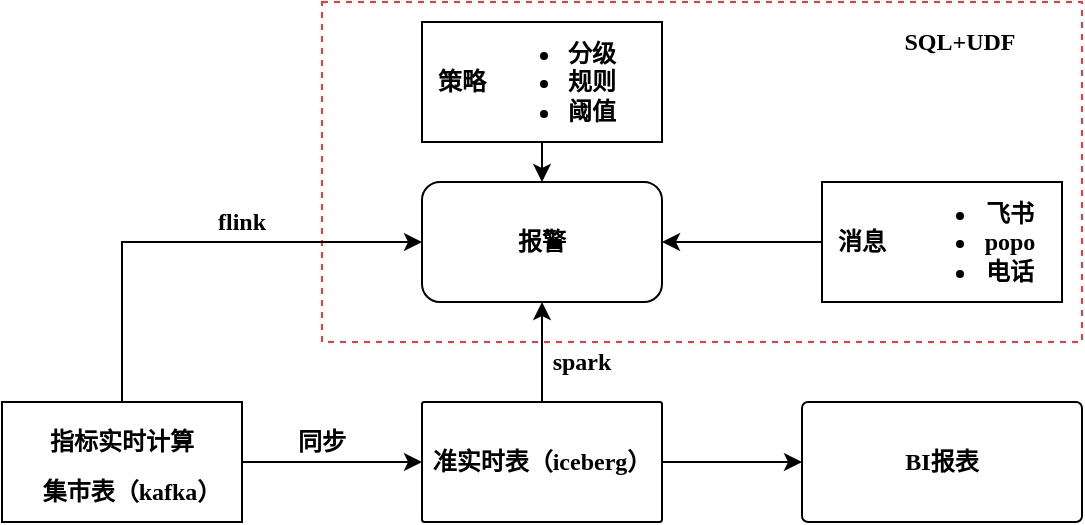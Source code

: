 <mxfile version="21.0.6" type="github">
  <diagram name="第 1 页" id="j2GRASkofOzrr11gywz8">
    <mxGraphModel dx="794" dy="515" grid="1" gridSize="10" guides="1" tooltips="1" connect="1" arrows="1" fold="1" page="1" pageScale="1" pageWidth="827" pageHeight="1169" math="0" shadow="0">
      <root>
        <mxCell id="0" />
        <mxCell id="1" parent="0" />
        <mxCell id="HokU_z_8G4_rRD86fYAd-1" value="" style="rounded=0;whiteSpace=wrap;html=1;dashed=1;fontStyle=1;strokeColor=#FF3333;fontFamily=微软雅黑;" parent="1" diagramCategory="general" diagramName="Rectangle" vertex="1">
          <mxGeometry x="270" y="160" width="380" height="170" as="geometry" />
        </mxCell>
        <mxCell id="HokU_z_8G4_rRD86fYAd-2" style="edgeStyle=orthogonalEdgeStyle;rounded=0;orthogonalLoop=1;jettySize=auto;html=1;exitX=0;exitY=0.5;exitDx=0;exitDy=0;entryX=1;entryY=0.5;entryDx=0;entryDy=0;fontStyle=1;fontFamily=微软雅黑;" parent="1" source="HokU_z_8G4_rRD86fYAd-3" target="HokU_z_8G4_rRD86fYAd-13" edge="1">
          <mxGeometry relative="1" as="geometry" />
        </mxCell>
        <mxCell id="HokU_z_8G4_rRD86fYAd-3" value="" style="rounded=0;whiteSpace=wrap;html=1;fontStyle=1;fontFamily=微软雅黑;" parent="1" diagramCategory="general" diagramName="Rectangle" vertex="1">
          <mxGeometry x="520" y="250" width="120" height="60" as="geometry" />
        </mxCell>
        <mxCell id="HokU_z_8G4_rRD86fYAd-4" style="edgeStyle=orthogonalEdgeStyle;rounded=0;orthogonalLoop=1;jettySize=auto;html=1;exitX=1;exitY=0.5;exitDx=0;exitDy=0;entryX=0;entryY=0.5;entryDx=0;entryDy=0;fontStyle=1;fontFamily=微软雅黑;" parent="1" source="HokU_z_8G4_rRD86fYAd-6" target="HokU_z_8G4_rRD86fYAd-9" edge="1">
          <mxGeometry relative="1" as="geometry" />
        </mxCell>
        <mxCell id="HokU_z_8G4_rRD86fYAd-5" style="edgeStyle=orthogonalEdgeStyle;rounded=0;orthogonalLoop=1;jettySize=auto;html=1;exitX=0.5;exitY=0;exitDx=0;exitDy=0;entryX=0;entryY=0.5;entryDx=0;entryDy=0;fontStyle=1;fontFamily=微软雅黑;" parent="1" source="HokU_z_8G4_rRD86fYAd-6" target="HokU_z_8G4_rRD86fYAd-13" edge="1">
          <mxGeometry relative="1" as="geometry" />
        </mxCell>
        <mxCell id="HokU_z_8G4_rRD86fYAd-6" value="" style="rounded=0;whiteSpace=wrap;html=1;fontStyle=1;fontFamily=微软雅黑;" parent="1" vertex="1">
          <mxGeometry x="110" y="360" width="120" height="60" as="geometry" />
        </mxCell>
        <mxCell id="HokU_z_8G4_rRD86fYAd-7" style="edgeStyle=orthogonalEdgeStyle;rounded=0;orthogonalLoop=1;jettySize=auto;html=1;exitX=1;exitY=0.5;exitDx=0;exitDy=0;entryX=0;entryY=0.5;entryDx=0;entryDy=0;fontStyle=1;fontFamily=微软雅黑;" parent="1" source="HokU_z_8G4_rRD86fYAd-9" target="HokU_z_8G4_rRD86fYAd-11" edge="1">
          <mxGeometry relative="1" as="geometry" />
        </mxCell>
        <mxCell id="HokU_z_8G4_rRD86fYAd-8" style="edgeStyle=orthogonalEdgeStyle;rounded=0;orthogonalLoop=1;jettySize=auto;html=1;exitX=0.5;exitY=0;exitDx=0;exitDy=0;entryX=0.5;entryY=1;entryDx=0;entryDy=0;fontStyle=1;fontFamily=微软雅黑;" parent="1" source="HokU_z_8G4_rRD86fYAd-9" target="HokU_z_8G4_rRD86fYAd-13" edge="1">
          <mxGeometry relative="1" as="geometry" />
        </mxCell>
        <mxCell id="HokU_z_8G4_rRD86fYAd-9" value="准实时表（iceberg）" style="rounded=1;whiteSpace=wrap;html=1;fontStyle=1;arcSize=2;fontFamily=微软雅黑;" parent="1" vertex="1">
          <mxGeometry x="320" y="360" width="120" height="60" as="geometry" />
        </mxCell>
        <mxCell id="HokU_z_8G4_rRD86fYAd-10" value="同步" style="text;html=1;strokeColor=none;fillColor=none;align=center;verticalAlign=middle;whiteSpace=wrap;rounded=0;fontStyle=1;fontFamily=微软雅黑;" parent="1" vertex="1">
          <mxGeometry x="250" y="370" width="40" height="20" as="geometry" />
        </mxCell>
        <mxCell id="HokU_z_8G4_rRD86fYAd-11" value="BI报表" style="rounded=1;whiteSpace=wrap;html=1;fontStyle=1;arcSize=5;fontFamily=微软雅黑;" parent="1" vertex="1">
          <mxGeometry x="510" y="360" width="140" height="60" as="geometry" />
        </mxCell>
        <mxCell id="HokU_z_8G4_rRD86fYAd-13" value="报警" style="rounded=1;whiteSpace=wrap;html=1;fontStyle=1;fontFamily=微软雅黑;" parent="1" vertex="1">
          <mxGeometry x="320" y="250" width="120" height="60" as="geometry" />
        </mxCell>
        <mxCell id="HokU_z_8G4_rRD86fYAd-14" value="spark" style="text;html=1;strokeColor=none;fillColor=none;align=center;verticalAlign=middle;whiteSpace=wrap;rounded=0;fontStyle=1;fontFamily=微软雅黑;" parent="1" vertex="1">
          <mxGeometry x="350" y="330" width="100" height="20" as="geometry" />
        </mxCell>
        <mxCell id="HokU_z_8G4_rRD86fYAd-19" value="&lt;ul&gt;&lt;li&gt;飞书&lt;/li&gt;&lt;li&gt;popo&lt;/li&gt;&lt;li&gt;电话&lt;/li&gt;&lt;/ul&gt;" style="text;html=1;strokeColor=none;fillColor=none;align=center;verticalAlign=middle;whiteSpace=wrap;rounded=0;fontStyle=1;fontFamily=微软雅黑;" parent="1" diagramCategory="general" diagramName="text" vertex="1">
          <mxGeometry x="549" y="260" width="90" height="40" as="geometry" />
        </mxCell>
        <mxCell id="HokU_z_8G4_rRD86fYAd-20" value="flink" style="text;html=1;strokeColor=none;fillColor=none;align=center;verticalAlign=middle;whiteSpace=wrap;rounded=0;fontStyle=1;fontFamily=微软雅黑;" parent="1" vertex="1">
          <mxGeometry x="180" y="260" width="100" height="20" as="geometry" />
        </mxCell>
        <mxCell id="HokU_z_8G4_rRD86fYAd-21" style="edgeStyle=orthogonalEdgeStyle;rounded=0;orthogonalLoop=1;jettySize=auto;html=1;exitX=0.5;exitY=1;exitDx=0;exitDy=0;entryX=0.5;entryY=0;entryDx=0;entryDy=0;fontStyle=1;fontFamily=微软雅黑;" parent="1" source="HokU_z_8G4_rRD86fYAd-22" target="HokU_z_8G4_rRD86fYAd-13" edge="1">
          <mxGeometry relative="1" as="geometry" />
        </mxCell>
        <mxCell id="HokU_z_8G4_rRD86fYAd-22" value="" style="rounded=0;whiteSpace=wrap;html=1;fontStyle=1;fontFamily=微软雅黑;" parent="1" diagramCategory="general" diagramName="Rectangle" vertex="1">
          <mxGeometry x="320" y="170" width="120" height="60" as="geometry" />
        </mxCell>
        <mxCell id="HokU_z_8G4_rRD86fYAd-23" value="SQL+UDF" style="text;html=1;strokeColor=none;fillColor=none;align=center;verticalAlign=middle;whiteSpace=wrap;rounded=0;fontStyle=1;fontFamily=微软雅黑;" parent="1" vertex="1">
          <mxGeometry x="539" y="170" width="100" height="20" as="geometry" />
        </mxCell>
        <mxCell id="HokU_z_8G4_rRD86fYAd-24" value="策略" style="text;html=1;strokeColor=none;fillColor=none;align=center;verticalAlign=middle;whiteSpace=wrap;rounded=0;fontStyle=1;fontFamily=微软雅黑;" parent="1" vertex="1">
          <mxGeometry x="290" y="190" width="100" height="20" as="geometry" />
        </mxCell>
        <mxCell id="HokU_z_8G4_rRD86fYAd-25" style="edgeStyle=orthogonalEdgeStyle;rounded=0;orthogonalLoop=1;jettySize=auto;html=1;exitX=0.5;exitY=1;exitDx=0;exitDy=0;fontFamily=微软雅黑;" parent="1" source="HokU_z_8G4_rRD86fYAd-24" target="HokU_z_8G4_rRD86fYAd-24" edge="1">
          <mxGeometry relative="1" as="geometry" />
        </mxCell>
        <mxCell id="HokU_z_8G4_rRD86fYAd-26" value="消息" style="text;html=1;strokeColor=none;fillColor=none;align=center;verticalAlign=middle;whiteSpace=wrap;rounded=0;fontStyle=1;fontFamily=微软雅黑;" parent="1" vertex="1">
          <mxGeometry x="490" y="270" width="100" height="20" as="geometry" />
        </mxCell>
        <mxCell id="HokU_z_8G4_rRD86fYAd-27" value="&lt;ul&gt;&lt;li&gt;分级&lt;/li&gt;&lt;li&gt;规则&lt;/li&gt;&lt;li&gt;阈值&lt;/li&gt;&lt;/ul&gt;" style="text;html=1;strokeColor=none;fillColor=none;align=center;verticalAlign=middle;whiteSpace=wrap;rounded=0;fontStyle=1;fontFamily=微软雅黑;" parent="1" diagramCategory="general" diagramName="text" vertex="1">
          <mxGeometry x="340" y="180" width="90" height="40" as="geometry" />
        </mxCell>
        <mxCell id="fxwfkrI7pK97oEY9HZgv-1" value="&lt;b&gt;指标实时计算&lt;/b&gt;" style="text;html=1;strokeColor=none;fillColor=none;align=center;verticalAlign=middle;whiteSpace=wrap;rounded=0;fontFamily=微软雅黑;" parent="1" vertex="1">
          <mxGeometry x="125" y="365" width="90" height="30" as="geometry" />
        </mxCell>
        <mxCell id="fxwfkrI7pK97oEY9HZgv-2" value="&lt;b&gt;集市表（kafka）&lt;/b&gt;" style="text;html=1;strokeColor=none;fillColor=none;align=center;verticalAlign=middle;whiteSpace=wrap;rounded=0;fontFamily=微软雅黑;" parent="1" vertex="1">
          <mxGeometry x="125" y="390" width="100" height="30" as="geometry" />
        </mxCell>
      </root>
    </mxGraphModel>
  </diagram>
</mxfile>
